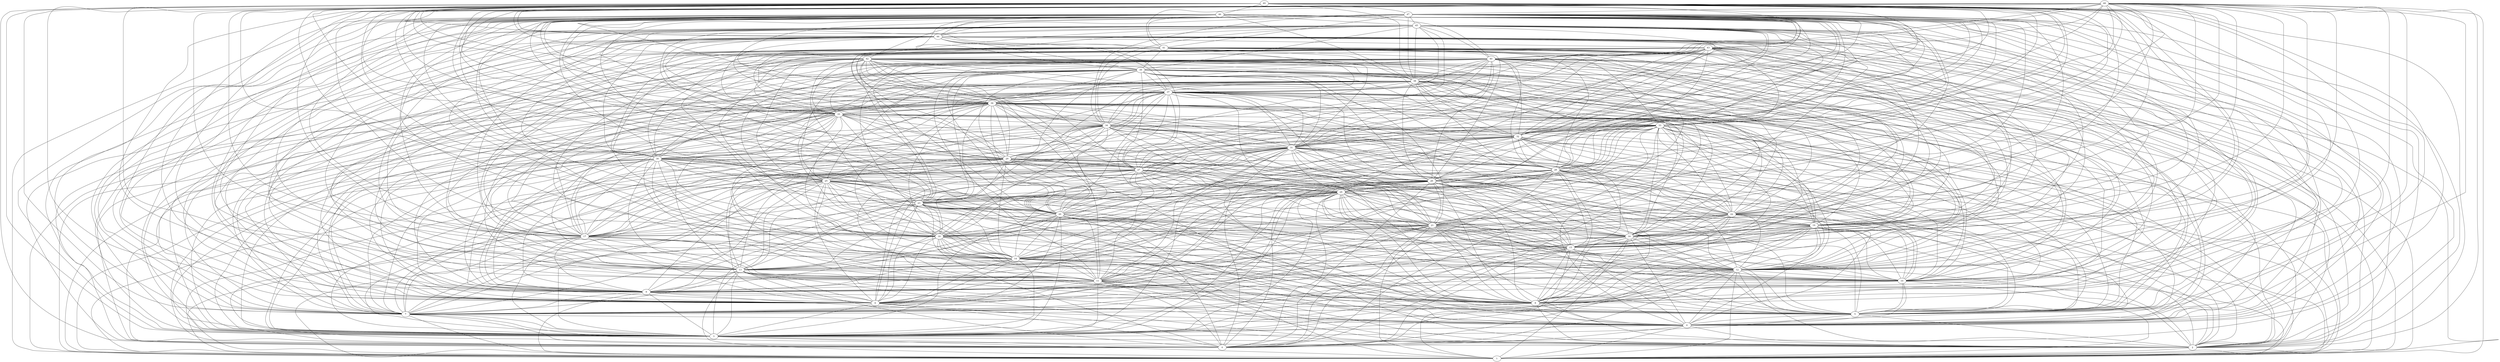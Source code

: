 /* Created by igraph 0.7.1 */
graph {
  0 [
    id=0
  ];
  1 [
    id=1
  ];
  2 [
    id=2
  ];
  3 [
    id=3
  ];
  4 [
    id=4
  ];
  5 [
    id=5
  ];
  6 [
    id=6
  ];
  7 [
    id=7
  ];
  8 [
    id=8
  ];
  9 [
    id=9
  ];
  10 [
    id=10
  ];
  11 [
    id=11
  ];
  12 [
    id=12
  ];
  13 [
    id=13
  ];
  14 [
    id=14
  ];
  15 [
    id=15
  ];
  16 [
    id=16
  ];
  17 [
    id=17
  ];
  18 [
    id=18
  ];
  19 [
    id=19
  ];
  20 [
    id=20
  ];
  21 [
    id=21
  ];
  22 [
    id=22
  ];
  23 [
    id=23
  ];
  24 [
    id=24
  ];
  25 [
    id=25
  ];
  26 [
    id=26
  ];
  27 [
    id=27
  ];
  28 [
    id=28
  ];
  29 [
    id=29
  ];
  30 [
    id=30
  ];
  31 [
    id=31
  ];
  32 [
    id=32
  ];
  33 [
    id=33
  ];
  34 [
    id=34
  ];
  35 [
    id=35
  ];
  36 [
    id=36
  ];
  37 [
    id=37
  ];
  38 [
    id=38
  ];
  39 [
    id=39
  ];
  40 [
    id=40
  ];
  41 [
    id=41
  ];
  42 [
    id=42
  ];
  43 [
    id=43
  ];
  44 [
    id=44
  ];
  45 [
    id=45
  ];
  46 [
    id=46
  ];
  47 [
    id=47
  ];
  48 [
    id=48
  ];
  49 [
    id=49
  ];

  2 -- 1;
  3 -- 0;
  3 -- 1;
  3 -- 2;
  4 -- 0;
  4 -- 1;
  4 -- 2;
  4 -- 3;
  5 -- 2;
  5 -- 3;
  5 -- 4;
  6 -- 0;
  6 -- 2;
  6 -- 3;
  6 -- 4;
  7 -- 0;
  7 -- 1;
  7 -- 2;
  7 -- 3;
  7 -- 4;
  8 -- 2;
  8 -- 3;
  8 -- 4;
  8 -- 5;
  8 -- 7;
  9 -- 1;
  9 -- 3;
  9 -- 4;
  9 -- 6;
  9 -- 7;
  9 -- 8;
  10 -- 1;
  10 -- 2;
  10 -- 4;
  10 -- 5;
  10 -- 6;
  10 -- 9;
  11 -- 0;
  11 -- 2;
  11 -- 3;
  11 -- 4;
  11 -- 5;
  11 -- 6;
  11 -- 8;
  11 -- 9;
  12 -- 0;
  12 -- 1;
  12 -- 2;
  12 -- 3;
  12 -- 4;
  12 -- 5;
  12 -- 6;
  12 -- 7;
  12 -- 8;
  12 -- 10;
  12 -- 11;
  13 -- 0;
  13 -- 1;
  13 -- 2;
  13 -- 3;
  13 -- 4;
  13 -- 5;
  13 -- 6;
  13 -- 7;
  13 -- 8;
  13 -- 9;
  13 -- 10;
  14 -- 1;
  14 -- 2;
  14 -- 3;
  14 -- 5;
  14 -- 6;
  14 -- 7;
  14 -- 8;
  14 -- 9;
  14 -- 11;
  14 -- 12;
  14 -- 13;
  15 -- 0;
  15 -- 1;
  15 -- 3;
  15 -- 4;
  15 -- 7;
  15 -- 8;
  15 -- 9;
  15 -- 10;
  15 -- 12;
  15 -- 14;
  16 -- 0;
  16 -- 1;
  16 -- 3;
  16 -- 4;
  16 -- 5;
  16 -- 6;
  16 -- 8;
  16 -- 9;
  16 -- 10;
  16 -- 13;
  16 -- 15;
  17 -- 1;
  17 -- 3;
  17 -- 5;
  17 -- 6;
  17 -- 7;
  17 -- 8;
  17 -- 9;
  17 -- 10;
  17 -- 12;
  18 -- 0;
  18 -- 1;
  18 -- 2;
  18 -- 4;
  18 -- 6;
  18 -- 8;
  18 -- 10;
  18 -- 11;
  18 -- 12;
  18 -- 13;
  18 -- 14;
  19 -- 0;
  19 -- 1;
  19 -- 3;
  19 -- 4;
  19 -- 5;
  19 -- 7;
  19 -- 8;
  19 -- 9;
  19 -- 10;
  19 -- 11;
  19 -- 12;
  19 -- 15;
  19 -- 16;
  19 -- 18;
  20 -- 0;
  20 -- 2;
  20 -- 3;
  20 -- 4;
  20 -- 5;
  20 -- 7;
  20 -- 8;
  20 -- 9;
  20 -- 10;
  20 -- 11;
  20 -- 12;
  20 -- 13;
  20 -- 14;
  20 -- 15;
  20 -- 16;
  20 -- 17;
  21 -- 0;
  21 -- 1;
  21 -- 2;
  21 -- 5;
  21 -- 6;
  21 -- 7;
  21 -- 8;
  21 -- 9;
  21 -- 10;
  21 -- 12;
  21 -- 13;
  21 -- 14;
  21 -- 15;
  21 -- 16;
  21 -- 17;
  21 -- 18;
  22 -- 1;
  22 -- 2;
  22 -- 4;
  22 -- 7;
  22 -- 8;
  22 -- 10;
  22 -- 11;
  22 -- 12;
  22 -- 14;
  22 -- 15;
  22 -- 16;
  22 -- 17;
  22 -- 18;
  22 -- 19;
  22 -- 21;
  23 -- 3;
  23 -- 5;
  23 -- 6;
  23 -- 7;
  23 -- 8;
  23 -- 9;
  23 -- 10;
  23 -- 11;
  23 -- 12;
  23 -- 13;
  23 -- 14;
  23 -- 15;
  23 -- 16;
  23 -- 17;
  23 -- 18;
  23 -- 20;
  23 -- 21;
  23 -- 22;
  24 -- 0;
  24 -- 2;
  24 -- 3;
  24 -- 4;
  24 -- 5;
  24 -- 7;
  24 -- 8;
  24 -- 9;
  24 -- 10;
  24 -- 11;
  24 -- 12;
  24 -- 13;
  24 -- 14;
  24 -- 15;
  24 -- 16;
  24 -- 17;
  24 -- 18;
  24 -- 19;
  24 -- 20;
  24 -- 21;
  24 -- 22;
  24 -- 23;
  25 -- 0;
  25 -- 3;
  25 -- 4;
  25 -- 5;
  25 -- 6;
  25 -- 7;
  25 -- 8;
  25 -- 9;
  25 -- 10;
  25 -- 11;
  25 -- 13;
  25 -- 14;
  25 -- 15;
  25 -- 17;
  25 -- 18;
  25 -- 20;
  25 -- 23;
  25 -- 24;
  26 -- 0;
  26 -- 2;
  26 -- 3;
  26 -- 5;
  26 -- 6;
  26 -- 7;
  26 -- 8;
  26 -- 10;
  26 -- 11;
  26 -- 12;
  26 -- 13;
  26 -- 14;
  26 -- 15;
  26 -- 16;
  26 -- 17;
  26 -- 20;
  26 -- 21;
  26 -- 22;
  26 -- 24;
  27 -- 1;
  27 -- 3;
  27 -- 4;
  27 -- 5;
  27 -- 6;
  27 -- 7;
  27 -- 8;
  27 -- 11;
  27 -- 12;
  27 -- 15;
  27 -- 17;
  27 -- 18;
  27 -- 19;
  27 -- 20;
  27 -- 21;
  27 -- 23;
  27 -- 24;
  27 -- 26;
  28 -- 0;
  28 -- 1;
  28 -- 3;
  28 -- 4;
  28 -- 5;
  28 -- 6;
  28 -- 8;
  28 -- 11;
  28 -- 12;
  28 -- 13;
  28 -- 14;
  28 -- 15;
  28 -- 18;
  28 -- 22;
  28 -- 23;
  28 -- 24;
  28 -- 26;
  29 -- 1;
  29 -- 3;
  29 -- 4;
  29 -- 5;
  29 -- 6;
  29 -- 7;
  29 -- 10;
  29 -- 13;
  29 -- 14;
  29 -- 15;
  29 -- 16;
  29 -- 17;
  29 -- 18;
  29 -- 19;
  29 -- 20;
  29 -- 26;
  29 -- 27;
  29 -- 28;
  30 -- 0;
  30 -- 1;
  30 -- 2;
  30 -- 3;
  30 -- 5;
  30 -- 6;
  30 -- 7;
  30 -- 8;
  30 -- 9;
  30 -- 11;
  30 -- 12;
  30 -- 13;
  30 -- 14;
  30 -- 17;
  30 -- 18;
  30 -- 20;
  30 -- 21;
  30 -- 23;
  30 -- 25;
  30 -- 27;
  31 -- 0;
  31 -- 1;
  31 -- 2;
  31 -- 3;
  31 -- 5;
  31 -- 6;
  31 -- 7;
  31 -- 8;
  31 -- 9;
  31 -- 11;
  31 -- 12;
  31 -- 13;
  31 -- 15;
  31 -- 17;
  31 -- 18;
  31 -- 19;
  31 -- 20;
  31 -- 21;
  31 -- 22;
  31 -- 23;
  31 -- 24;
  31 -- 25;
  31 -- 26;
  31 -- 27;
  31 -- 28;
  31 -- 30;
  32 -- 0;
  32 -- 1;
  32 -- 2;
  32 -- 5;
  32 -- 6;
  32 -- 10;
  32 -- 12;
  32 -- 14;
  32 -- 15;
  32 -- 17;
  32 -- 18;
  32 -- 20;
  32 -- 22;
  32 -- 23;
  32 -- 27;
  32 -- 28;
  32 -- 31;
  33 -- 0;
  33 -- 3;
  33 -- 4;
  33 -- 5;
  33 -- 6;
  33 -- 7;
  33 -- 8;
  33 -- 9;
  33 -- 10;
  33 -- 12;
  33 -- 13;
  33 -- 14;
  33 -- 15;
  33 -- 16;
  33 -- 17;
  33 -- 18;
  33 -- 19;
  33 -- 20;
  33 -- 21;
  33 -- 22;
  33 -- 26;
  33 -- 28;
  33 -- 29;
  33 -- 32;
  34 -- 0;
  34 -- 1;
  34 -- 2;
  34 -- 3;
  34 -- 5;
  34 -- 6;
  34 -- 7;
  34 -- 8;
  34 -- 9;
  34 -- 11;
  34 -- 13;
  34 -- 15;
  34 -- 18;
  34 -- 20;
  34 -- 21;
  34 -- 22;
  34 -- 24;
  34 -- 25;
  34 -- 26;
  34 -- 28;
  34 -- 29;
  34 -- 30;
  34 -- 31;
  34 -- 32;
  35 -- 1;
  35 -- 3;
  35 -- 7;
  35 -- 9;
  35 -- 10;
  35 -- 11;
  35 -- 13;
  35 -- 16;
  35 -- 17;
  35 -- 21;
  35 -- 22;
  35 -- 23;
  35 -- 25;
  35 -- 27;
  35 -- 28;
  35 -- 29;
  35 -- 30;
  35 -- 31;
  35 -- 32;
  35 -- 34;
  36 -- 0;
  36 -- 1;
  36 -- 2;
  36 -- 3;
  36 -- 5;
  36 -- 6;
  36 -- 7;
  36 -- 8;
  36 -- 9;
  36 -- 11;
  36 -- 12;
  36 -- 13;
  36 -- 14;
  36 -- 15;
  36 -- 16;
  36 -- 18;
  36 -- 19;
  36 -- 20;
  36 -- 21;
  36 -- 22;
  36 -- 23;
  36 -- 24;
  36 -- 27;
  36 -- 28;
  36 -- 29;
  36 -- 31;
  36 -- 34;
  36 -- 35;
  37 -- 1;
  37 -- 2;
  37 -- 3;
  37 -- 4;
  37 -- 5;
  37 -- 7;
  37 -- 8;
  37 -- 9;
  37 -- 10;
  37 -- 12;
  37 -- 13;
  37 -- 14;
  37 -- 17;
  37 -- 19;
  37 -- 20;
  37 -- 21;
  37 -- 22;
  37 -- 23;
  37 -- 24;
  37 -- 25;
  37 -- 26;
  37 -- 27;
  37 -- 29;
  37 -- 30;
  37 -- 31;
  37 -- 33;
  37 -- 34;
  37 -- 35;
  37 -- 36;
  38 -- 0;
  38 -- 1;
  38 -- 4;
  38 -- 7;
  38 -- 8;
  38 -- 9;
  38 -- 10;
  38 -- 11;
  38 -- 12;
  38 -- 14;
  38 -- 15;
  38 -- 16;
  38 -- 17;
  38 -- 19;
  38 -- 22;
  38 -- 23;
  38 -- 26;
  38 -- 28;
  38 -- 29;
  38 -- 30;
  38 -- 32;
  38 -- 34;
  38 -- 35;
  38 -- 36;
  38 -- 37;
  39 -- 0;
  39 -- 3;
  39 -- 4;
  39 -- 6;
  39 -- 10;
  39 -- 11;
  39 -- 12;
  39 -- 13;
  39 -- 16;
  39 -- 17;
  39 -- 18;
  39 -- 19;
  39 -- 20;
  39 -- 21;
  39 -- 22;
  39 -- 23;
  39 -- 25;
  39 -- 26;
  39 -- 27;
  39 -- 28;
  39 -- 29;
  39 -- 30;
  39 -- 31;
  39 -- 32;
  39 -- 33;
  39 -- 36;
  39 -- 37;
  39 -- 38;
  40 -- 1;
  40 -- 2;
  40 -- 3;
  40 -- 4;
  40 -- 7;
  40 -- 8;
  40 -- 10;
  40 -- 11;
  40 -- 12;
  40 -- 14;
  40 -- 15;
  40 -- 16;
  40 -- 17;
  40 -- 18;
  40 -- 20;
  40 -- 21;
  40 -- 22;
  40 -- 23;
  40 -- 25;
  40 -- 26;
  40 -- 27;
  40 -- 28;
  40 -- 30;
  40 -- 31;
  40 -- 32;
  40 -- 34;
  40 -- 35;
  40 -- 36;
  40 -- 37;
  40 -- 38;
  40 -- 39;
  41 -- 0;
  41 -- 2;
  41 -- 5;
  41 -- 6;
  41 -- 7;
  41 -- 8;
  41 -- 10;
  41 -- 11;
  41 -- 12;
  41 -- 15;
  41 -- 16;
  41 -- 17;
  41 -- 18;
  41 -- 19;
  41 -- 22;
  41 -- 26;
  41 -- 28;
  41 -- 29;
  41 -- 30;
  41 -- 33;
  41 -- 34;
  41 -- 35;
  41 -- 36;
  41 -- 37;
  41 -- 38;
  41 -- 39;
  41 -- 40;
  42 -- 0;
  42 -- 1;
  42 -- 3;
  42 -- 4;
  42 -- 5;
  42 -- 7;
  42 -- 8;
  42 -- 9;
  42 -- 10;
  42 -- 11;
  42 -- 13;
  42 -- 14;
  42 -- 15;
  42 -- 16;
  42 -- 17;
  42 -- 18;
  42 -- 19;
  42 -- 20;
  42 -- 22;
  42 -- 23;
  42 -- 25;
  42 -- 27;
  42 -- 29;
  42 -- 30;
  42 -- 31;
  42 -- 33;
  42 -- 35;
  42 -- 36;
  42 -- 37;
  42 -- 39;
  43 -- 1;
  43 -- 2;
  43 -- 4;
  43 -- 5;
  43 -- 6;
  43 -- 10;
  43 -- 11;
  43 -- 12;
  43 -- 13;
  43 -- 14;
  43 -- 15;
  43 -- 18;
  43 -- 19;
  43 -- 20;
  43 -- 24;
  43 -- 26;
  43 -- 27;
  43 -- 28;
  43 -- 29;
  43 -- 30;
  43 -- 31;
  43 -- 32;
  43 -- 33;
  43 -- 34;
  43 -- 35;
  43 -- 38;
  43 -- 40;
  43 -- 42;
  44 -- 2;
  44 -- 4;
  44 -- 5;
  44 -- 6;
  44 -- 7;
  44 -- 9;
  44 -- 11;
  44 -- 12;
  44 -- 13;
  44 -- 14;
  44 -- 15;
  44 -- 16;
  44 -- 17;
  44 -- 18;
  44 -- 19;
  44 -- 20;
  44 -- 22;
  44 -- 27;
  44 -- 30;
  44 -- 31;
  44 -- 32;
  44 -- 35;
  44 -- 36;
  44 -- 37;
  44 -- 39;
  44 -- 43;
  45 -- 3;
  45 -- 4;
  45 -- 5;
  45 -- 6;
  45 -- 7;
  45 -- 8;
  45 -- 10;
  45 -- 11;
  45 -- 12;
  45 -- 13;
  45 -- 14;
  45 -- 16;
  45 -- 18;
  45 -- 19;
  45 -- 20;
  45 -- 21;
  45 -- 23;
  45 -- 24;
  45 -- 27;
  45 -- 28;
  45 -- 29;
  45 -- 31;
  45 -- 32;
  45 -- 33;
  45 -- 34;
  45 -- 36;
  45 -- 37;
  45 -- 38;
  45 -- 39;
  45 -- 40;
  45 -- 44;
  46 -- 1;
  46 -- 2;
  46 -- 3;
  46 -- 4;
  46 -- 6;
  46 -- 7;
  46 -- 8;
  46 -- 9;
  46 -- 12;
  46 -- 13;
  46 -- 16;
  46 -- 17;
  46 -- 19;
  46 -- 20;
  46 -- 21;
  46 -- 23;
  46 -- 24;
  46 -- 26;
  46 -- 28;
  46 -- 30;
  46 -- 31;
  46 -- 32;
  46 -- 33;
  46 -- 34;
  46 -- 35;
  46 -- 36;
  46 -- 38;
  46 -- 39;
  46 -- 40;
  46 -- 41;
  46 -- 43;
  46 -- 44;
  46 -- 45;
  47 -- 0;
  47 -- 2;
  47 -- 3;
  47 -- 4;
  47 -- 6;
  47 -- 7;
  47 -- 9;
  47 -- 11;
  47 -- 12;
  47 -- 14;
  47 -- 17;
  47 -- 18;
  47 -- 21;
  47 -- 22;
  47 -- 25;
  47 -- 26;
  47 -- 27;
  47 -- 28;
  47 -- 29;
  47 -- 30;
  47 -- 31;
  47 -- 32;
  47 -- 33;
  47 -- 34;
  47 -- 35;
  47 -- 36;
  47 -- 38;
  47 -- 40;
  47 -- 41;
  47 -- 42;
  47 -- 44;
  47 -- 45;
  48 -- 1;
  48 -- 2;
  48 -- 3;
  48 -- 5;
  48 -- 6;
  48 -- 8;
  48 -- 9;
  48 -- 11;
  48 -- 12;
  48 -- 15;
  48 -- 16;
  48 -- 17;
  48 -- 18;
  48 -- 19;
  48 -- 20;
  48 -- 21;
  48 -- 22;
  48 -- 24;
  48 -- 26;
  48 -- 28;
  48 -- 29;
  48 -- 30;
  48 -- 32;
  48 -- 33;
  48 -- 35;
  48 -- 37;
  48 -- 40;
  48 -- 41;
  48 -- 42;
  48 -- 43;
  48 -- 44;
  48 -- 47;
  49 -- 0;
  49 -- 2;
  49 -- 3;
  49 -- 4;
  49 -- 5;
  49 -- 6;
  49 -- 7;
  49 -- 8;
  49 -- 12;
  49 -- 13;
  49 -- 14;
  49 -- 15;
  49 -- 16;
  49 -- 17;
  49 -- 21;
  49 -- 22;
  49 -- 23;
  49 -- 24;
  49 -- 25;
  49 -- 26;
  49 -- 27;
  49 -- 28;
  49 -- 29;
  49 -- 30;
  49 -- 31;
  49 -- 32;
  49 -- 33;
  49 -- 35;
  49 -- 36;
  49 -- 37;
  49 -- 38;
  49 -- 40;
  49 -- 41;
  49 -- 44;
  49 -- 46;
  49 -- 47;
}

